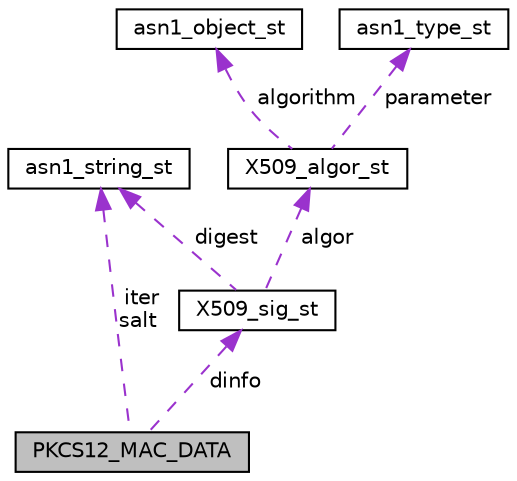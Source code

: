 digraph "PKCS12_MAC_DATA"
{
 // LATEX_PDF_SIZE
  edge [fontname="Helvetica",fontsize="10",labelfontname="Helvetica",labelfontsize="10"];
  node [fontname="Helvetica",fontsize="10",shape=record];
  Node1 [label="PKCS12_MAC_DATA",height=0.2,width=0.4,color="black", fillcolor="grey75", style="filled", fontcolor="black",tooltip=" "];
  Node2 -> Node1 [dir="back",color="darkorchid3",fontsize="10",style="dashed",label=" iter\nsalt" ,fontname="Helvetica"];
  Node2 [label="asn1_string_st",height=0.2,width=0.4,color="black", fillcolor="white", style="filled",URL="$asn1_8h.html#structasn1__string__st",tooltip=" "];
  Node3 -> Node1 [dir="back",color="darkorchid3",fontsize="10",style="dashed",label=" dinfo" ,fontname="Helvetica"];
  Node3 [label="X509_sig_st",height=0.2,width=0.4,color="black", fillcolor="white", style="filled",URL="$x509_8h.html#struct_x509__sig__st",tooltip=" "];
  Node2 -> Node3 [dir="back",color="darkorchid3",fontsize="10",style="dashed",label=" digest" ,fontname="Helvetica"];
  Node4 -> Node3 [dir="back",color="darkorchid3",fontsize="10",style="dashed",label=" algor" ,fontname="Helvetica"];
  Node4 [label="X509_algor_st",height=0.2,width=0.4,color="black", fillcolor="white", style="filled",URL="$x509_8h.html#struct_x509__algor__st",tooltip=" "];
  Node5 -> Node4 [dir="back",color="darkorchid3",fontsize="10",style="dashed",label=" algorithm" ,fontname="Helvetica"];
  Node5 [label="asn1_object_st",height=0.2,width=0.4,color="black", fillcolor="white", style="filled",URL="$asn1_8h.html#structasn1__object__st",tooltip=" "];
  Node6 -> Node4 [dir="back",color="darkorchid3",fontsize="10",style="dashed",label=" parameter" ,fontname="Helvetica"];
  Node6 [label="asn1_type_st",height=0.2,width=0.4,color="black", fillcolor="white", style="filled",URL="$asn1_8h.html#structasn1__type__st",tooltip=" "];
}
